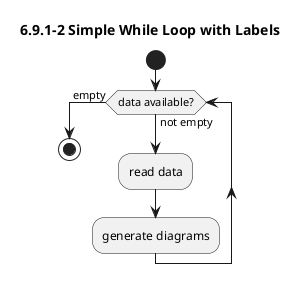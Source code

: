 @startuml
title 6.9.1-2 Simple While Loop with Labels
start

'basic While loop structure
' while ()
' endwhile

while (data available?) is (not empty)
    :read data;
    :generate diagrams;
endwhile (empty)

stop
@enduml
